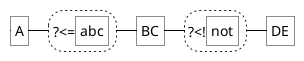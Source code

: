 {
  "sha1": "em9d9dgncsr1j7vjg5rharj69eovvzl",
  "insertion": {
    "when": "2024-06-01T09:03:04.690Z",
    "user": "plantuml@gmail.com"
  }
}
@startregex
A(?<=abc)BC(?<!not)DE
@endregex
